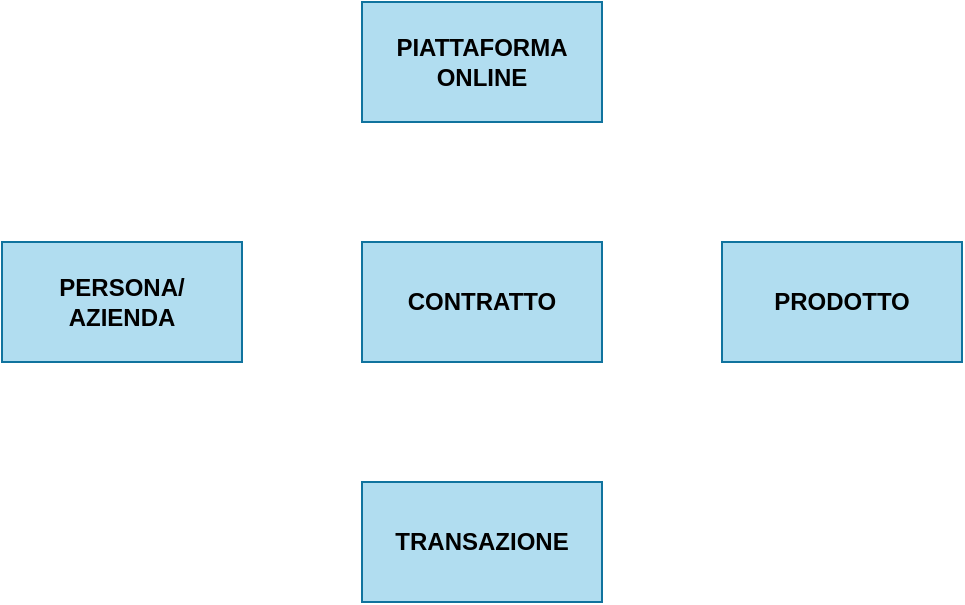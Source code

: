 <mxfile version="13.9.9" type="device"><diagram id="_f3luFqQ1WfBjXIN0fOK" name="Pagina-1"><mxGraphModel dx="1024" dy="592" grid="1" gridSize="10" guides="1" tooltips="1" connect="1" arrows="1" fold="1" page="1" pageScale="1" pageWidth="1169" pageHeight="1654" math="0" shadow="0"><root><mxCell id="0"/><mxCell id="1" parent="0"/><mxCell id="BgQavVkFpKgFVTtt1zAm-1" value="&lt;b&gt;CONTRATTO&lt;/b&gt;" style="whiteSpace=wrap;html=1;align=center;fillColor=#b1ddf0;strokeColor=#10739e;" parent="1" vertex="1"><mxGeometry x="470" y="270" width="120" height="60" as="geometry"/></mxCell><mxCell id="BgQavVkFpKgFVTtt1zAm-2" value="&lt;b&gt;PERSONA/&lt;br&gt;AZIENDA&lt;/b&gt;" style="whiteSpace=wrap;html=1;align=center;fillColor=#b1ddf0;strokeColor=#10739e;" parent="1" vertex="1"><mxGeometry x="290" y="270" width="120" height="60" as="geometry"/></mxCell><mxCell id="BgQavVkFpKgFVTtt1zAm-4" value="&lt;b&gt;PRODOTTO&lt;/b&gt;" style="whiteSpace=wrap;html=1;align=center;fillColor=#b1ddf0;strokeColor=#10739e;" parent="1" vertex="1"><mxGeometry x="650" y="270" width="120" height="60" as="geometry"/></mxCell><mxCell id="BgQavVkFpKgFVTtt1zAm-5" value="&lt;b&gt;TRANSAZIONE&lt;/b&gt;" style="whiteSpace=wrap;html=1;align=center;fillColor=#b1ddf0;strokeColor=#10739e;" parent="1" vertex="1"><mxGeometry x="470" y="390" width="120" height="60" as="geometry"/></mxCell><mxCell id="8Qt5nlmqfWNnszPSuU8E-1" value="&lt;b&gt;PIATTAFORMA ONLINE&lt;/b&gt;" style="whiteSpace=wrap;html=1;align=center;fillColor=#b1ddf0;strokeColor=#10739e;" parent="1" vertex="1"><mxGeometry x="470" y="150" width="120" height="60" as="geometry"/></mxCell></root></mxGraphModel></diagram></mxfile>